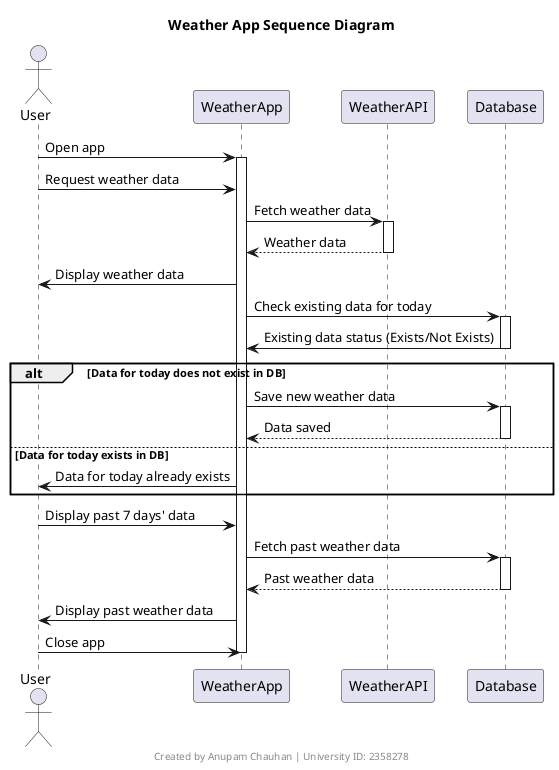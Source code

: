 @startuml
title Weather App Sequence Diagram
footer Created by Anupam Chauhan | University ID: 2358278

actor User
participant WeatherApp
participant WeatherAPI
participant Database

User -> WeatherApp: Open app
activate WeatherApp

User -> WeatherApp: Request weather data
WeatherApp -> WeatherAPI: Fetch weather data
activate WeatherAPI
WeatherAPI --> WeatherApp: Weather data
deactivate WeatherAPI

WeatherApp -> User: Display weather data

WeatherApp -> Database: Check existing data for today
activate Database
Database -> WeatherApp: Existing data status (Exists/Not Exists)
deactivate Database

alt Data for today does not exist in DB
    WeatherApp -> Database: Save new weather data
    activate Database
    Database --> WeatherApp: Data saved
    deactivate Database
else Data for today exists in DB
    WeatherApp -> User: Data for today already exists
end

User -> WeatherApp: Display past 7 days' data
WeatherApp -> Database: Fetch past weather data
activate Database
Database --> WeatherApp: Past weather data
deactivate Database

WeatherApp -> User: Display past weather data

User -> WeatherApp: Close app
deactivate WeatherApp
@enduml
